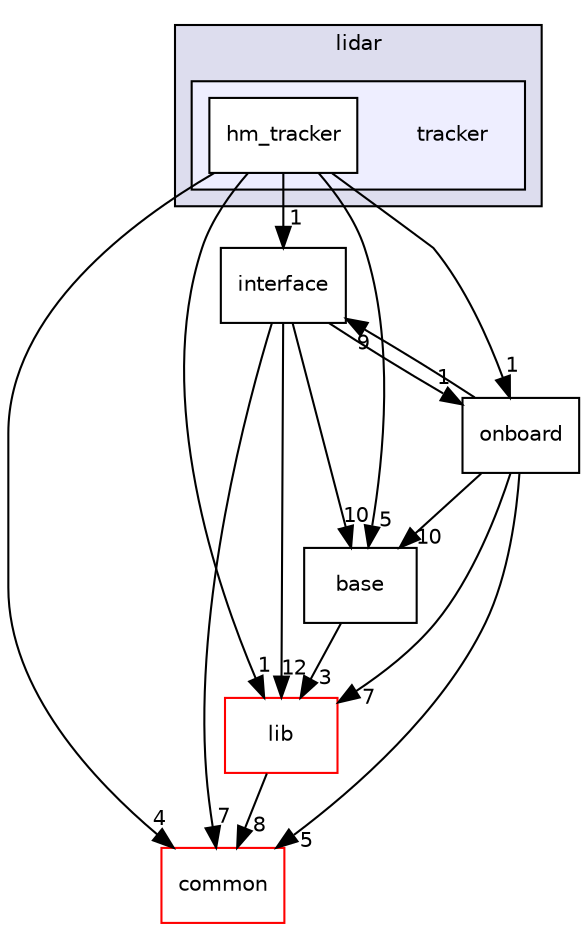 digraph "modules/perception/obstacle/lidar/tracker" {
  compound=true
  node [ fontsize="10", fontname="Helvetica"];
  edge [ labelfontsize="10", labelfontname="Helvetica"];
  subgraph clusterdir_cea3b47e46c6e7de2071488d5a5d379a {
    graph [ bgcolor="#ddddee", pencolor="black", label="lidar" fontname="Helvetica", fontsize="10", URL="dir_cea3b47e46c6e7de2071488d5a5d379a.html"]
  subgraph clusterdir_a805d5afc39a841e3b17d99cde097c95 {
    graph [ bgcolor="#eeeeff", pencolor="black", label="" URL="dir_a805d5afc39a841e3b17d99cde097c95.html"];
    dir_a805d5afc39a841e3b17d99cde097c95 [shape=plaintext label="tracker"];
    dir_589cade71c96140806324306cbc8c7f3 [shape=box label="hm_tracker" color="black" fillcolor="white" style="filled" URL="dir_589cade71c96140806324306cbc8c7f3.html"];
  }
  }
  dir_3220e30e13cded4e45f58b87a1a3558a [shape=box label="base" URL="dir_3220e30e13cded4e45f58b87a1a3558a.html"];
  dir_9a5e51f49964887903df6eed98080585 [shape=box label="common" fillcolor="white" style="filled" color="red" URL="dir_9a5e51f49964887903df6eed98080585.html"];
  dir_0e511d950e936e02d380312a7eeeff9e [shape=box label="interface" URL="dir_0e511d950e936e02d380312a7eeeff9e.html"];
  dir_26fe869283d506fa4c34e278072f16b4 [shape=box label="onboard" URL="dir_26fe869283d506fa4c34e278072f16b4.html"];
  dir_4c1a26545ee9c743bf92254028874005 [shape=box label="lib" fillcolor="white" style="filled" color="red" URL="dir_4c1a26545ee9c743bf92254028874005.html"];
  dir_3220e30e13cded4e45f58b87a1a3558a->dir_4c1a26545ee9c743bf92254028874005 [headlabel="3", labeldistance=1.5 headhref="dir_000037_000145.html"];
  dir_0e511d950e936e02d380312a7eeeff9e->dir_3220e30e13cded4e45f58b87a1a3558a [headlabel="10", labeldistance=1.5 headhref="dir_000156_000037.html"];
  dir_0e511d950e936e02d380312a7eeeff9e->dir_9a5e51f49964887903df6eed98080585 [headlabel="7", labeldistance=1.5 headhref="dir_000156_000050.html"];
  dir_0e511d950e936e02d380312a7eeeff9e->dir_26fe869283d506fa4c34e278072f16b4 [headlabel="1", labeldistance=1.5 headhref="dir_000156_000163.html"];
  dir_0e511d950e936e02d380312a7eeeff9e->dir_4c1a26545ee9c743bf92254028874005 [headlabel="12", labeldistance=1.5 headhref="dir_000156_000145.html"];
  dir_26fe869283d506fa4c34e278072f16b4->dir_3220e30e13cded4e45f58b87a1a3558a [headlabel="10", labeldistance=1.5 headhref="dir_000163_000037.html"];
  dir_26fe869283d506fa4c34e278072f16b4->dir_9a5e51f49964887903df6eed98080585 [headlabel="5", labeldistance=1.5 headhref="dir_000163_000050.html"];
  dir_26fe869283d506fa4c34e278072f16b4->dir_0e511d950e936e02d380312a7eeeff9e [headlabel="9", labeldistance=1.5 headhref="dir_000163_000156.html"];
  dir_26fe869283d506fa4c34e278072f16b4->dir_4c1a26545ee9c743bf92254028874005 [headlabel="7", labeldistance=1.5 headhref="dir_000163_000145.html"];
  dir_589cade71c96140806324306cbc8c7f3->dir_3220e30e13cded4e45f58b87a1a3558a [headlabel="5", labeldistance=1.5 headhref="dir_000056_000037.html"];
  dir_589cade71c96140806324306cbc8c7f3->dir_9a5e51f49964887903df6eed98080585 [headlabel="4", labeldistance=1.5 headhref="dir_000056_000050.html"];
  dir_589cade71c96140806324306cbc8c7f3->dir_0e511d950e936e02d380312a7eeeff9e [headlabel="1", labeldistance=1.5 headhref="dir_000056_000156.html"];
  dir_589cade71c96140806324306cbc8c7f3->dir_26fe869283d506fa4c34e278072f16b4 [headlabel="1", labeldistance=1.5 headhref="dir_000056_000163.html"];
  dir_589cade71c96140806324306cbc8c7f3->dir_4c1a26545ee9c743bf92254028874005 [headlabel="1", labeldistance=1.5 headhref="dir_000056_000145.html"];
  dir_4c1a26545ee9c743bf92254028874005->dir_9a5e51f49964887903df6eed98080585 [headlabel="8", labeldistance=1.5 headhref="dir_000145_000050.html"];
}
